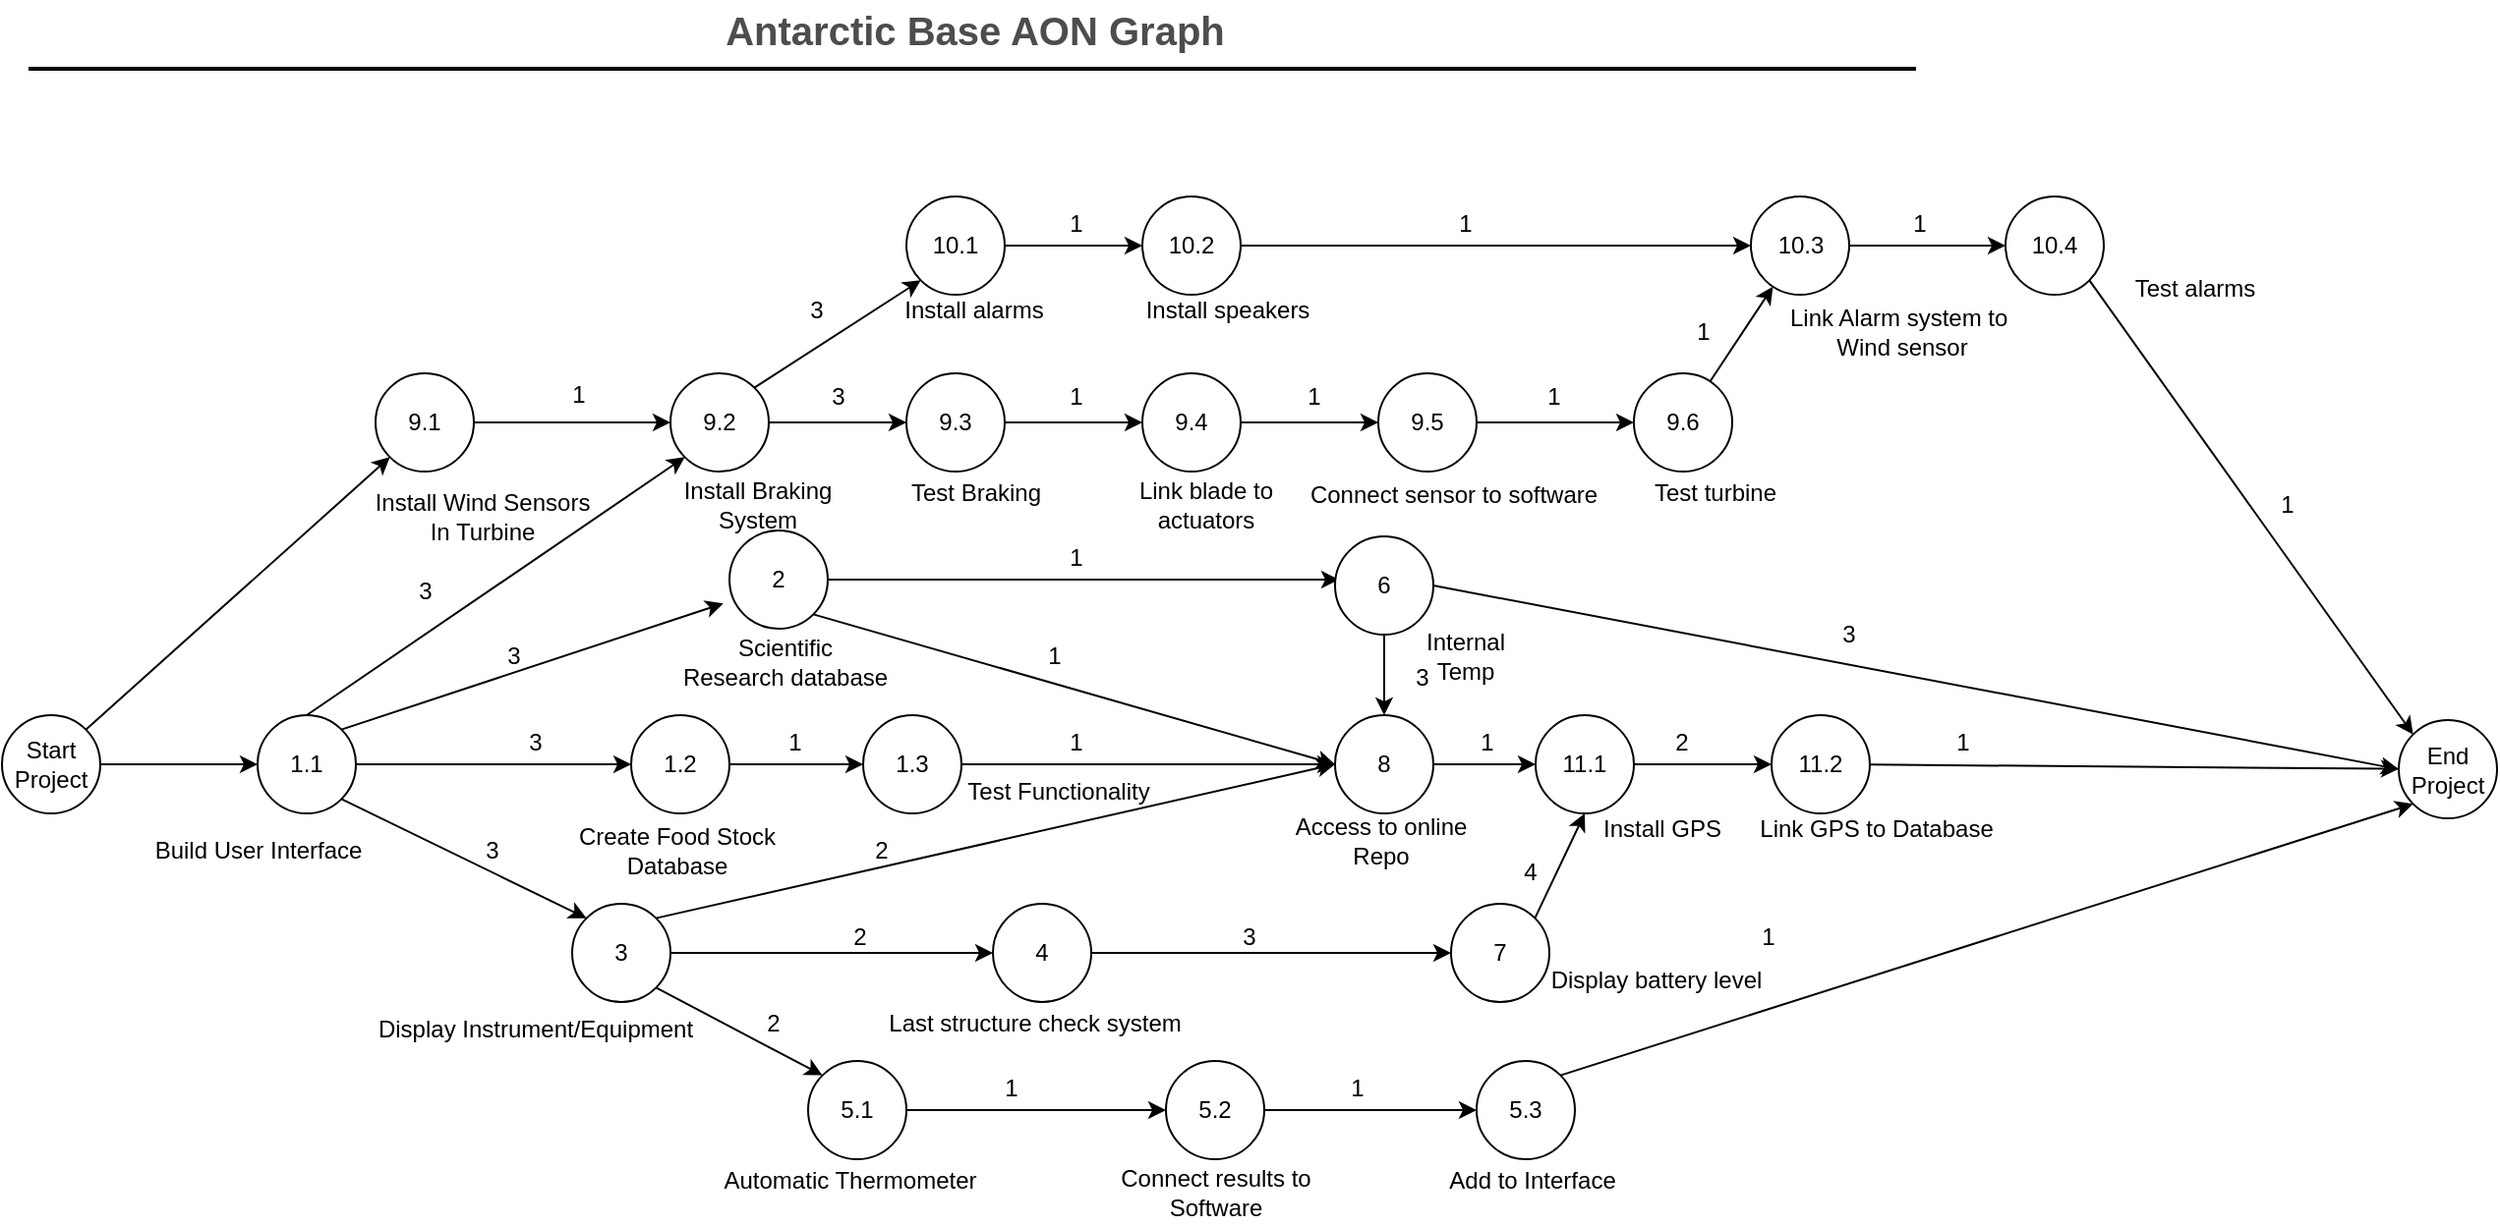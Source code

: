 <mxfile version="14.6.6" type="github">
  <diagram id="C2fSY1v2SiZeoUbDoYyL" name="Page-1">
    <mxGraphModel dx="1296" dy="882" grid="1" gridSize="11" guides="1" tooltips="1" connect="1" arrows="1" fold="1" page="1" pageScale="1" pageWidth="1654" pageHeight="1169" math="0" shadow="0">
      <root>
        <mxCell id="0" />
        <mxCell id="1" parent="0" />
        <mxCell id="3ne1QswCM8ZiEu4GHsYG-31" value="Antarctic Base AON Graph" style="text;html=1;strokeColor=none;fillColor=none;align=center;verticalAlign=middle;whiteSpace=wrap;rounded=0;fontStyle=1;fontSize=20;fontColor=#4D4D4D;" parent="1" vertex="1">
          <mxGeometry x="189.5" y="50" width="790" height="30" as="geometry" />
        </mxCell>
        <mxCell id="3ne1QswCM8ZiEu4GHsYG-32" value="" style="line;strokeWidth=2;html=1;fontSize=20;fontColor=#4D4D4D;" parent="1" vertex="1">
          <mxGeometry x="103.5" y="80" width="960" height="10" as="geometry" />
        </mxCell>
        <mxCell id="qaPBjsPgy6HT6tylqLjV-87" style="edgeStyle=none;rounded=0;orthogonalLoop=1;jettySize=auto;html=1;exitX=1;exitY=0;exitDx=0;exitDy=0;entryX=0;entryY=1;entryDx=0;entryDy=0;" edge="1" parent="1" source="qaPBjsPgy6HT6tylqLjV-7" target="qaPBjsPgy6HT6tylqLjV-81">
          <mxGeometry relative="1" as="geometry" />
        </mxCell>
        <mxCell id="qaPBjsPgy6HT6tylqLjV-7" value="5.3" style="ellipse;whiteSpace=wrap;html=1;aspect=fixed;" vertex="1" parent="1">
          <mxGeometry x="840" y="590" width="50" height="50" as="geometry" />
        </mxCell>
        <mxCell id="qaPBjsPgy6HT6tylqLjV-44" style="edgeStyle=none;rounded=0;orthogonalLoop=1;jettySize=auto;html=1;exitX=1;exitY=0.5;exitDx=0;exitDy=0;" edge="1" parent="1" source="qaPBjsPgy6HT6tylqLjV-8" target="qaPBjsPgy6HT6tylqLjV-7">
          <mxGeometry relative="1" as="geometry" />
        </mxCell>
        <mxCell id="qaPBjsPgy6HT6tylqLjV-8" value="5.2" style="ellipse;whiteSpace=wrap;html=1;aspect=fixed;" vertex="1" parent="1">
          <mxGeometry x="682" y="590" width="50" height="50" as="geometry" />
        </mxCell>
        <mxCell id="qaPBjsPgy6HT6tylqLjV-43" style="edgeStyle=none;rounded=0;orthogonalLoop=1;jettySize=auto;html=1;exitX=1;exitY=0.5;exitDx=0;exitDy=0;" edge="1" parent="1" source="qaPBjsPgy6HT6tylqLjV-9" target="qaPBjsPgy6HT6tylqLjV-8">
          <mxGeometry relative="1" as="geometry" />
        </mxCell>
        <mxCell id="qaPBjsPgy6HT6tylqLjV-9" value="5.1" style="ellipse;whiteSpace=wrap;html=1;aspect=fixed;" vertex="1" parent="1">
          <mxGeometry x="500" y="590" width="50" height="50" as="geometry" />
        </mxCell>
        <mxCell id="qaPBjsPgy6HT6tylqLjV-47" style="edgeStyle=none;rounded=0;orthogonalLoop=1;jettySize=auto;html=1;exitX=1;exitY=0.5;exitDx=0;exitDy=0;" edge="1" parent="1" source="qaPBjsPgy6HT6tylqLjV-11" target="qaPBjsPgy6HT6tylqLjV-26">
          <mxGeometry relative="1" as="geometry" />
        </mxCell>
        <mxCell id="qaPBjsPgy6HT6tylqLjV-11" value="4" style="ellipse;whiteSpace=wrap;html=1;aspect=fixed;" vertex="1" parent="1">
          <mxGeometry x="594" y="510" width="50" height="50" as="geometry" />
        </mxCell>
        <mxCell id="qaPBjsPgy6HT6tylqLjV-37" value="" style="edgeStyle=none;rounded=0;orthogonalLoop=1;jettySize=auto;html=1;" edge="1" parent="1" source="qaPBjsPgy6HT6tylqLjV-12" target="qaPBjsPgy6HT6tylqLjV-11">
          <mxGeometry relative="1" as="geometry" />
        </mxCell>
        <mxCell id="qaPBjsPgy6HT6tylqLjV-42" style="edgeStyle=none;rounded=0;orthogonalLoop=1;jettySize=auto;html=1;exitX=1;exitY=1;exitDx=0;exitDy=0;entryX=0;entryY=0;entryDx=0;entryDy=0;" edge="1" parent="1" source="qaPBjsPgy6HT6tylqLjV-12" target="qaPBjsPgy6HT6tylqLjV-9">
          <mxGeometry relative="1" as="geometry" />
        </mxCell>
        <mxCell id="qaPBjsPgy6HT6tylqLjV-55" style="edgeStyle=none;rounded=0;orthogonalLoop=1;jettySize=auto;html=1;exitX=1;exitY=0;exitDx=0;exitDy=0;entryX=0;entryY=0.5;entryDx=0;entryDy=0;" edge="1" parent="1" source="qaPBjsPgy6HT6tylqLjV-12" target="qaPBjsPgy6HT6tylqLjV-24">
          <mxGeometry relative="1" as="geometry">
            <mxPoint x="610" y="460" as="targetPoint" />
          </mxGeometry>
        </mxCell>
        <mxCell id="qaPBjsPgy6HT6tylqLjV-12" value="3" style="ellipse;whiteSpace=wrap;html=1;aspect=fixed;" vertex="1" parent="1">
          <mxGeometry x="380" y="510" width="50" height="50" as="geometry" />
        </mxCell>
        <mxCell id="qaPBjsPgy6HT6tylqLjV-46" style="edgeStyle=none;rounded=0;orthogonalLoop=1;jettySize=auto;html=1;exitX=1;exitY=0.5;exitDx=0;exitDy=0;" edge="1" parent="1" source="qaPBjsPgy6HT6tylqLjV-13">
          <mxGeometry relative="1" as="geometry">
            <mxPoint x="770" y="345" as="targetPoint" />
          </mxGeometry>
        </mxCell>
        <mxCell id="qaPBjsPgy6HT6tylqLjV-54" style="edgeStyle=none;rounded=0;orthogonalLoop=1;jettySize=auto;html=1;exitX=1;exitY=1;exitDx=0;exitDy=0;entryX=0;entryY=0.5;entryDx=0;entryDy=0;" edge="1" parent="1" source="qaPBjsPgy6HT6tylqLjV-13" target="qaPBjsPgy6HT6tylqLjV-24">
          <mxGeometry relative="1" as="geometry" />
        </mxCell>
        <mxCell id="qaPBjsPgy6HT6tylqLjV-13" value="2" style="ellipse;whiteSpace=wrap;html=1;aspect=fixed;" vertex="1" parent="1">
          <mxGeometry x="460" y="320" width="50" height="50" as="geometry" />
        </mxCell>
        <mxCell id="qaPBjsPgy6HT6tylqLjV-56" style="edgeStyle=none;rounded=0;orthogonalLoop=1;jettySize=auto;html=1;exitX=1;exitY=0.5;exitDx=0;exitDy=0;entryX=0;entryY=0.5;entryDx=0;entryDy=0;" edge="1" parent="1" source="qaPBjsPgy6HT6tylqLjV-14" target="qaPBjsPgy6HT6tylqLjV-24">
          <mxGeometry relative="1" as="geometry">
            <mxPoint x="610" y="438" as="targetPoint" />
          </mxGeometry>
        </mxCell>
        <mxCell id="qaPBjsPgy6HT6tylqLjV-14" value="1.3" style="ellipse;whiteSpace=wrap;html=1;aspect=fixed;" vertex="1" parent="1">
          <mxGeometry x="528" y="414" width="50" height="50" as="geometry" />
        </mxCell>
        <mxCell id="qaPBjsPgy6HT6tylqLjV-31" style="edgeStyle=orthogonalEdgeStyle;rounded=0;orthogonalLoop=1;jettySize=auto;html=1;exitX=1;exitY=0.5;exitDx=0;exitDy=0;" edge="1" parent="1" source="qaPBjsPgy6HT6tylqLjV-15" target="qaPBjsPgy6HT6tylqLjV-14">
          <mxGeometry relative="1" as="geometry" />
        </mxCell>
        <mxCell id="qaPBjsPgy6HT6tylqLjV-15" value="1.2" style="ellipse;whiteSpace=wrap;html=1;aspect=fixed;" vertex="1" parent="1">
          <mxGeometry x="410" y="414" width="50" height="50" as="geometry" />
        </mxCell>
        <mxCell id="qaPBjsPgy6HT6tylqLjV-30" style="edgeStyle=orthogonalEdgeStyle;rounded=0;orthogonalLoop=1;jettySize=auto;html=1;exitX=1;exitY=0.5;exitDx=0;exitDy=0;" edge="1" parent="1" source="qaPBjsPgy6HT6tylqLjV-16" target="qaPBjsPgy6HT6tylqLjV-15">
          <mxGeometry relative="1" as="geometry" />
        </mxCell>
        <mxCell id="qaPBjsPgy6HT6tylqLjV-36" style="edgeStyle=none;rounded=0;orthogonalLoop=1;jettySize=auto;html=1;exitX=1;exitY=1;exitDx=0;exitDy=0;entryX=0;entryY=0;entryDx=0;entryDy=0;" edge="1" parent="1" source="qaPBjsPgy6HT6tylqLjV-16" target="qaPBjsPgy6HT6tylqLjV-12">
          <mxGeometry relative="1" as="geometry" />
        </mxCell>
        <mxCell id="qaPBjsPgy6HT6tylqLjV-53" style="edgeStyle=none;rounded=0;orthogonalLoop=1;jettySize=auto;html=1;exitX=1;exitY=0;exitDx=0;exitDy=0;entryX=-0.063;entryY=0.743;entryDx=0;entryDy=0;entryPerimeter=0;" edge="1" parent="1" source="qaPBjsPgy6HT6tylqLjV-16" target="qaPBjsPgy6HT6tylqLjV-13">
          <mxGeometry relative="1" as="geometry">
            <mxPoint x="473" y="352" as="targetPoint" />
          </mxGeometry>
        </mxCell>
        <mxCell id="qaPBjsPgy6HT6tylqLjV-60" style="edgeStyle=none;rounded=0;orthogonalLoop=1;jettySize=auto;html=1;exitX=0.5;exitY=0;exitDx=0;exitDy=0;entryX=0;entryY=1;entryDx=0;entryDy=0;" edge="1" parent="1" source="qaPBjsPgy6HT6tylqLjV-16" target="qaPBjsPgy6HT6tylqLjV-22">
          <mxGeometry relative="1" as="geometry" />
        </mxCell>
        <mxCell id="qaPBjsPgy6HT6tylqLjV-16" value="1.1" style="ellipse;whiteSpace=wrap;html=1;aspect=fixed;" vertex="1" parent="1">
          <mxGeometry x="220" y="414" width="50" height="50" as="geometry" />
        </mxCell>
        <mxCell id="qaPBjsPgy6HT6tylqLjV-29" style="edgeStyle=orthogonalEdgeStyle;rounded=0;orthogonalLoop=1;jettySize=auto;html=1;" edge="1" parent="1" source="qaPBjsPgy6HT6tylqLjV-17" target="qaPBjsPgy6HT6tylqLjV-16">
          <mxGeometry relative="1" as="geometry" />
        </mxCell>
        <mxCell id="qaPBjsPgy6HT6tylqLjV-58" style="edgeStyle=none;rounded=0;orthogonalLoop=1;jettySize=auto;html=1;exitX=1;exitY=0;exitDx=0;exitDy=0;entryX=0;entryY=1;entryDx=0;entryDy=0;" edge="1" parent="1" source="qaPBjsPgy6HT6tylqLjV-17" target="qaPBjsPgy6HT6tylqLjV-25">
          <mxGeometry relative="1" as="geometry" />
        </mxCell>
        <mxCell id="qaPBjsPgy6HT6tylqLjV-17" value="Start Project" style="ellipse;whiteSpace=wrap;html=1;aspect=fixed;" vertex="1" parent="1">
          <mxGeometry x="90" y="414" width="50" height="50" as="geometry" />
        </mxCell>
        <mxCell id="qaPBjsPgy6HT6tylqLjV-64" value="" style="edgeStyle=none;rounded=0;orthogonalLoop=1;jettySize=auto;html=1;" edge="1" parent="1" source="qaPBjsPgy6HT6tylqLjV-22" target="qaPBjsPgy6HT6tylqLjV-61">
          <mxGeometry relative="1" as="geometry" />
        </mxCell>
        <mxCell id="qaPBjsPgy6HT6tylqLjV-69" style="edgeStyle=none;rounded=0;orthogonalLoop=1;jettySize=auto;html=1;exitX=1;exitY=0;exitDx=0;exitDy=0;entryX=0;entryY=1;entryDx=0;entryDy=0;" edge="1" parent="1" source="qaPBjsPgy6HT6tylqLjV-22" target="qaPBjsPgy6HT6tylqLjV-70">
          <mxGeometry relative="1" as="geometry">
            <mxPoint x="540" y="190" as="targetPoint" />
          </mxGeometry>
        </mxCell>
        <mxCell id="qaPBjsPgy6HT6tylqLjV-22" value="9.2" style="ellipse;whiteSpace=wrap;html=1;aspect=fixed;" vertex="1" parent="1">
          <mxGeometry x="430" y="240" width="50" height="50" as="geometry" />
        </mxCell>
        <mxCell id="qaPBjsPgy6HT6tylqLjV-86" style="edgeStyle=none;rounded=0;orthogonalLoop=1;jettySize=auto;html=1;exitX=1;exitY=0.5;exitDx=0;exitDy=0;entryX=0;entryY=0.5;entryDx=0;entryDy=0;" edge="1" parent="1" source="qaPBjsPgy6HT6tylqLjV-23" target="qaPBjsPgy6HT6tylqLjV-81">
          <mxGeometry relative="1" as="geometry" />
        </mxCell>
        <mxCell id="qaPBjsPgy6HT6tylqLjV-112" style="edgeStyle=none;rounded=0;orthogonalLoop=1;jettySize=auto;html=1;entryX=0.5;entryY=0;entryDx=0;entryDy=0;" edge="1" parent="1" source="qaPBjsPgy6HT6tylqLjV-23" target="qaPBjsPgy6HT6tylqLjV-24">
          <mxGeometry relative="1" as="geometry" />
        </mxCell>
        <mxCell id="qaPBjsPgy6HT6tylqLjV-23" value="6" style="ellipse;whiteSpace=wrap;html=1;aspect=fixed;" vertex="1" parent="1">
          <mxGeometry x="768" y="323" width="50" height="50" as="geometry" />
        </mxCell>
        <mxCell id="qaPBjsPgy6HT6tylqLjV-113" style="edgeStyle=none;rounded=0;orthogonalLoop=1;jettySize=auto;html=1;exitX=1;exitY=0.5;exitDx=0;exitDy=0;" edge="1" parent="1" source="qaPBjsPgy6HT6tylqLjV-24" target="qaPBjsPgy6HT6tylqLjV-90">
          <mxGeometry relative="1" as="geometry" />
        </mxCell>
        <mxCell id="qaPBjsPgy6HT6tylqLjV-24" value="8" style="ellipse;whiteSpace=wrap;html=1;aspect=fixed;" vertex="1" parent="1">
          <mxGeometry x="768" y="414" width="50" height="50" as="geometry" />
        </mxCell>
        <mxCell id="qaPBjsPgy6HT6tylqLjV-59" style="edgeStyle=none;rounded=0;orthogonalLoop=1;jettySize=auto;html=1;exitX=1;exitY=0.5;exitDx=0;exitDy=0;" edge="1" parent="1" source="qaPBjsPgy6HT6tylqLjV-25" target="qaPBjsPgy6HT6tylqLjV-22">
          <mxGeometry relative="1" as="geometry" />
        </mxCell>
        <mxCell id="qaPBjsPgy6HT6tylqLjV-25" value="9.1" style="ellipse;whiteSpace=wrap;html=1;aspect=fixed;" vertex="1" parent="1">
          <mxGeometry x="280" y="240" width="50" height="50" as="geometry" />
        </mxCell>
        <mxCell id="qaPBjsPgy6HT6tylqLjV-88" style="edgeStyle=none;rounded=0;orthogonalLoop=1;jettySize=auto;html=1;exitX=1;exitY=0;exitDx=0;exitDy=0;entryX=0.5;entryY=1;entryDx=0;entryDy=0;" edge="1" parent="1" source="qaPBjsPgy6HT6tylqLjV-26" target="qaPBjsPgy6HT6tylqLjV-90">
          <mxGeometry relative="1" as="geometry">
            <mxPoint x="913" y="473" as="targetPoint" />
          </mxGeometry>
        </mxCell>
        <mxCell id="qaPBjsPgy6HT6tylqLjV-26" value="7" style="ellipse;whiteSpace=wrap;html=1;aspect=fixed;" vertex="1" parent="1">
          <mxGeometry x="827" y="510" width="50" height="50" as="geometry" />
        </mxCell>
        <mxCell id="qaPBjsPgy6HT6tylqLjV-65" value="" style="edgeStyle=none;rounded=0;orthogonalLoop=1;jettySize=auto;html=1;" edge="1" parent="1" source="qaPBjsPgy6HT6tylqLjV-61" target="qaPBjsPgy6HT6tylqLjV-62">
          <mxGeometry relative="1" as="geometry" />
        </mxCell>
        <mxCell id="qaPBjsPgy6HT6tylqLjV-61" value="9.3" style="ellipse;whiteSpace=wrap;html=1;aspect=fixed;" vertex="1" parent="1">
          <mxGeometry x="550" y="240" width="50" height="50" as="geometry" />
        </mxCell>
        <mxCell id="qaPBjsPgy6HT6tylqLjV-66" value="" style="edgeStyle=none;rounded=0;orthogonalLoop=1;jettySize=auto;html=1;" edge="1" parent="1" source="qaPBjsPgy6HT6tylqLjV-62" target="qaPBjsPgy6HT6tylqLjV-63">
          <mxGeometry relative="1" as="geometry" />
        </mxCell>
        <mxCell id="qaPBjsPgy6HT6tylqLjV-62" value="9.4" style="ellipse;whiteSpace=wrap;html=1;aspect=fixed;" vertex="1" parent="1">
          <mxGeometry x="670" y="240" width="50" height="50" as="geometry" />
        </mxCell>
        <mxCell id="qaPBjsPgy6HT6tylqLjV-68" value="" style="edgeStyle=none;rounded=0;orthogonalLoop=1;jettySize=auto;html=1;" edge="1" parent="1" source="qaPBjsPgy6HT6tylqLjV-63" target="qaPBjsPgy6HT6tylqLjV-67">
          <mxGeometry relative="1" as="geometry" />
        </mxCell>
        <mxCell id="qaPBjsPgy6HT6tylqLjV-63" value="9.5" style="ellipse;whiteSpace=wrap;html=1;aspect=fixed;" vertex="1" parent="1">
          <mxGeometry x="790" y="240" width="50" height="50" as="geometry" />
        </mxCell>
        <mxCell id="qaPBjsPgy6HT6tylqLjV-80" value="" style="edgeStyle=none;rounded=0;orthogonalLoop=1;jettySize=auto;html=1;" edge="1" parent="1" source="qaPBjsPgy6HT6tylqLjV-67" target="qaPBjsPgy6HT6tylqLjV-76">
          <mxGeometry relative="1" as="geometry" />
        </mxCell>
        <mxCell id="qaPBjsPgy6HT6tylqLjV-67" value="9.6" style="ellipse;whiteSpace=wrap;html=1;aspect=fixed;" vertex="1" parent="1">
          <mxGeometry x="920" y="240" width="50" height="50" as="geometry" />
        </mxCell>
        <mxCell id="qaPBjsPgy6HT6tylqLjV-75" value="" style="edgeStyle=none;rounded=0;orthogonalLoop=1;jettySize=auto;html=1;" edge="1" parent="1" source="qaPBjsPgy6HT6tylqLjV-70" target="qaPBjsPgy6HT6tylqLjV-74">
          <mxGeometry relative="1" as="geometry" />
        </mxCell>
        <mxCell id="qaPBjsPgy6HT6tylqLjV-70" value="10.1" style="ellipse;whiteSpace=wrap;html=1;aspect=fixed;" vertex="1" parent="1">
          <mxGeometry x="550" y="150" width="50" height="50" as="geometry" />
        </mxCell>
        <mxCell id="qaPBjsPgy6HT6tylqLjV-79" style="edgeStyle=none;rounded=0;orthogonalLoop=1;jettySize=auto;html=1;" edge="1" parent="1" source="qaPBjsPgy6HT6tylqLjV-74" target="qaPBjsPgy6HT6tylqLjV-76">
          <mxGeometry relative="1" as="geometry" />
        </mxCell>
        <mxCell id="qaPBjsPgy6HT6tylqLjV-74" value="10.2" style="ellipse;whiteSpace=wrap;html=1;aspect=fixed;" vertex="1" parent="1">
          <mxGeometry x="670" y="150" width="50" height="50" as="geometry" />
        </mxCell>
        <mxCell id="qaPBjsPgy6HT6tylqLjV-152" value="" style="edgeStyle=none;rounded=0;orthogonalLoop=1;jettySize=auto;html=1;" edge="1" parent="1" source="qaPBjsPgy6HT6tylqLjV-76" target="qaPBjsPgy6HT6tylqLjV-149">
          <mxGeometry relative="1" as="geometry" />
        </mxCell>
        <mxCell id="qaPBjsPgy6HT6tylqLjV-76" value="10.3" style="ellipse;whiteSpace=wrap;html=1;aspect=fixed;" vertex="1" parent="1">
          <mxGeometry x="979.5" y="150" width="50" height="50" as="geometry" />
        </mxCell>
        <mxCell id="qaPBjsPgy6HT6tylqLjV-81" value="End Project&lt;br&gt;" style="ellipse;whiteSpace=wrap;html=1;aspect=fixed;" vertex="1" parent="1">
          <mxGeometry x="1309" y="416.5" width="50" height="50" as="geometry" />
        </mxCell>
        <mxCell id="qaPBjsPgy6HT6tylqLjV-91" value="" style="edgeStyle=none;rounded=0;orthogonalLoop=1;jettySize=auto;html=1;" edge="1" parent="1" source="qaPBjsPgy6HT6tylqLjV-89" target="qaPBjsPgy6HT6tylqLjV-81">
          <mxGeometry relative="1" as="geometry" />
        </mxCell>
        <mxCell id="qaPBjsPgy6HT6tylqLjV-89" value="11.2" style="ellipse;whiteSpace=wrap;html=1;aspect=fixed;" vertex="1" parent="1">
          <mxGeometry x="990" y="414" width="50" height="50" as="geometry" />
        </mxCell>
        <mxCell id="qaPBjsPgy6HT6tylqLjV-92" value="" style="edgeStyle=none;rounded=0;orthogonalLoop=1;jettySize=auto;html=1;" edge="1" parent="1" source="qaPBjsPgy6HT6tylqLjV-90" target="qaPBjsPgy6HT6tylqLjV-89">
          <mxGeometry relative="1" as="geometry" />
        </mxCell>
        <mxCell id="qaPBjsPgy6HT6tylqLjV-90" value="11.1" style="ellipse;whiteSpace=wrap;html=1;aspect=fixed;" vertex="1" parent="1">
          <mxGeometry x="870" y="414" width="50" height="50" as="geometry" />
        </mxCell>
        <mxCell id="qaPBjsPgy6HT6tylqLjV-96" value="3" style="text;html=1;align=center;verticalAlign=middle;resizable=0;points=[];autosize=1;strokeColor=none;" vertex="1" parent="1">
          <mxGeometry x="294" y="340" width="22" height="22" as="geometry" />
        </mxCell>
        <mxCell id="qaPBjsPgy6HT6tylqLjV-97" value="3" style="text;html=1;align=center;verticalAlign=middle;resizable=0;points=[];autosize=1;strokeColor=none;" vertex="1" parent="1">
          <mxGeometry x="339" y="373" width="22" height="22" as="geometry" />
        </mxCell>
        <mxCell id="qaPBjsPgy6HT6tylqLjV-98" value="3" style="text;html=1;align=center;verticalAlign=middle;resizable=0;points=[];autosize=1;strokeColor=none;" vertex="1" parent="1">
          <mxGeometry x="350" y="417" width="22" height="22" as="geometry" />
        </mxCell>
        <mxCell id="qaPBjsPgy6HT6tylqLjV-99" value="3" style="text;html=1;align=center;verticalAlign=middle;resizable=0;points=[];autosize=1;strokeColor=none;" vertex="1" parent="1">
          <mxGeometry x="328" y="472" width="22" height="22" as="geometry" />
        </mxCell>
        <mxCell id="qaPBjsPgy6HT6tylqLjV-100" value="1" style="text;html=1;align=center;verticalAlign=middle;resizable=0;points=[];autosize=1;strokeColor=none;" vertex="1" parent="1">
          <mxGeometry x="372" y="240" width="22" height="22" as="geometry" />
        </mxCell>
        <mxCell id="qaPBjsPgy6HT6tylqLjV-101" value="3" style="text;html=1;align=center;verticalAlign=middle;resizable=0;points=[];autosize=1;strokeColor=none;" vertex="1" parent="1">
          <mxGeometry x="504" y="241" width="22" height="22" as="geometry" />
        </mxCell>
        <mxCell id="qaPBjsPgy6HT6tylqLjV-102" value="1" style="text;html=1;align=center;verticalAlign=middle;resizable=0;points=[];autosize=1;strokeColor=none;" vertex="1" parent="1">
          <mxGeometry x="625" y="241" width="22" height="22" as="geometry" />
        </mxCell>
        <mxCell id="qaPBjsPgy6HT6tylqLjV-103" value="1" style="text;html=1;align=center;verticalAlign=middle;resizable=0;points=[];autosize=1;strokeColor=none;" vertex="1" parent="1">
          <mxGeometry x="746" y="241" width="22" height="22" as="geometry" />
        </mxCell>
        <mxCell id="qaPBjsPgy6HT6tylqLjV-104" value="1" style="text;html=1;align=center;verticalAlign=middle;resizable=0;points=[];autosize=1;strokeColor=none;" vertex="1" parent="1">
          <mxGeometry x="868" y="241" width="22" height="22" as="geometry" />
        </mxCell>
        <mxCell id="qaPBjsPgy6HT6tylqLjV-105" value="1" style="text;html=1;align=center;verticalAlign=middle;resizable=0;points=[];autosize=1;strokeColor=none;" vertex="1" parent="1">
          <mxGeometry x="944" y="208" width="22" height="22" as="geometry" />
        </mxCell>
        <mxCell id="qaPBjsPgy6HT6tylqLjV-106" value="3" style="text;html=1;align=center;verticalAlign=middle;resizable=0;points=[];autosize=1;strokeColor=none;" vertex="1" parent="1">
          <mxGeometry x="493" y="197" width="22" height="22" as="geometry" />
        </mxCell>
        <mxCell id="qaPBjsPgy6HT6tylqLjV-107" value="1" style="text;html=1;align=center;verticalAlign=middle;resizable=0;points=[];autosize=1;strokeColor=none;" vertex="1" parent="1">
          <mxGeometry x="625" y="153" width="22" height="22" as="geometry" />
        </mxCell>
        <mxCell id="qaPBjsPgy6HT6tylqLjV-108" value="1" style="text;html=1;align=center;verticalAlign=middle;resizable=0;points=[];autosize=1;strokeColor=none;" vertex="1" parent="1">
          <mxGeometry x="823" y="153" width="22" height="22" as="geometry" />
        </mxCell>
        <mxCell id="qaPBjsPgy6HT6tylqLjV-109" value="1" style="text;html=1;align=center;verticalAlign=middle;resizable=0;points=[];autosize=1;strokeColor=none;" vertex="1" parent="1">
          <mxGeometry x="1054" y="153" width="22" height="22" as="geometry" />
        </mxCell>
        <mxCell id="qaPBjsPgy6HT6tylqLjV-110" value="2" style="text;html=1;align=center;verticalAlign=middle;resizable=0;points=[];autosize=1;strokeColor=none;" vertex="1" parent="1">
          <mxGeometry x="471" y="560" width="22" height="22" as="geometry" />
        </mxCell>
        <mxCell id="qaPBjsPgy6HT6tylqLjV-114" value="1" style="text;html=1;align=center;verticalAlign=middle;resizable=0;points=[];autosize=1;strokeColor=none;" vertex="1" parent="1">
          <mxGeometry x="614" y="373" width="22" height="22" as="geometry" />
        </mxCell>
        <mxCell id="qaPBjsPgy6HT6tylqLjV-116" value="1" style="text;html=1;align=center;verticalAlign=middle;resizable=0;points=[];autosize=1;strokeColor=none;" vertex="1" parent="1">
          <mxGeometry x="482" y="417" width="22" height="22" as="geometry" />
        </mxCell>
        <mxCell id="qaPBjsPgy6HT6tylqLjV-117" value="1" style="text;html=1;align=center;verticalAlign=middle;resizable=0;points=[];autosize=1;strokeColor=none;" vertex="1" parent="1">
          <mxGeometry x="625" y="417" width="22" height="22" as="geometry" />
        </mxCell>
        <mxCell id="qaPBjsPgy6HT6tylqLjV-118" value="2" style="text;html=1;align=center;verticalAlign=middle;resizable=0;points=[];autosize=1;strokeColor=none;" vertex="1" parent="1">
          <mxGeometry x="526" y="472" width="22" height="22" as="geometry" />
        </mxCell>
        <mxCell id="qaPBjsPgy6HT6tylqLjV-119" value="2" style="text;html=1;align=center;verticalAlign=middle;resizable=0;points=[];autosize=1;strokeColor=none;" vertex="1" parent="1">
          <mxGeometry x="515" y="516" width="22" height="22" as="geometry" />
        </mxCell>
        <mxCell id="qaPBjsPgy6HT6tylqLjV-120" value="1" style="text;html=1;align=center;verticalAlign=middle;resizable=0;points=[];autosize=1;strokeColor=none;" vertex="1" parent="1">
          <mxGeometry x="625" y="323" width="22" height="22" as="geometry" />
        </mxCell>
        <mxCell id="qaPBjsPgy6HT6tylqLjV-121" value="3" style="text;html=1;align=center;verticalAlign=middle;resizable=0;points=[];autosize=1;strokeColor=none;" vertex="1" parent="1">
          <mxGeometry x="1018" y="362" width="22" height="22" as="geometry" />
        </mxCell>
        <mxCell id="qaPBjsPgy6HT6tylqLjV-122" value="3" style="text;html=1;align=center;verticalAlign=middle;resizable=0;points=[];autosize=1;strokeColor=none;" vertex="1" parent="1">
          <mxGeometry x="801" y="384" width="22" height="22" as="geometry" />
        </mxCell>
        <mxCell id="qaPBjsPgy6HT6tylqLjV-123" value="3" style="text;html=1;align=center;verticalAlign=middle;resizable=0;points=[];autosize=1;strokeColor=none;" vertex="1" parent="1">
          <mxGeometry x="713" y="516" width="22" height="22" as="geometry" />
        </mxCell>
        <mxCell id="qaPBjsPgy6HT6tylqLjV-124" value="4" style="text;html=1;align=center;verticalAlign=middle;resizable=0;points=[];autosize=1;strokeColor=none;" vertex="1" parent="1">
          <mxGeometry x="856" y="483" width="22" height="22" as="geometry" />
        </mxCell>
        <mxCell id="qaPBjsPgy6HT6tylqLjV-125" value="1" style="text;html=1;align=center;verticalAlign=middle;resizable=0;points=[];autosize=1;strokeColor=none;" vertex="1" parent="1">
          <mxGeometry x="834" y="417" width="22" height="22" as="geometry" />
        </mxCell>
        <mxCell id="qaPBjsPgy6HT6tylqLjV-126" value="2" style="text;html=1;align=center;verticalAlign=middle;resizable=0;points=[];autosize=1;strokeColor=none;" vertex="1" parent="1">
          <mxGeometry x="933" y="417" width="22" height="22" as="geometry" />
        </mxCell>
        <mxCell id="qaPBjsPgy6HT6tylqLjV-127" value="1" style="text;html=1;align=center;verticalAlign=middle;resizable=0;points=[];autosize=1;strokeColor=none;" vertex="1" parent="1">
          <mxGeometry x="1076" y="417" width="22" height="22" as="geometry" />
        </mxCell>
        <mxCell id="qaPBjsPgy6HT6tylqLjV-128" value="1" style="text;html=1;align=center;verticalAlign=middle;resizable=0;points=[];autosize=1;strokeColor=none;" vertex="1" parent="1">
          <mxGeometry x="592" y="593" width="22" height="22" as="geometry" />
        </mxCell>
        <mxCell id="qaPBjsPgy6HT6tylqLjV-129" value="1" style="text;html=1;align=center;verticalAlign=middle;resizable=0;points=[];autosize=1;strokeColor=none;" vertex="1" parent="1">
          <mxGeometry x="768" y="593" width="22" height="22" as="geometry" />
        </mxCell>
        <mxCell id="qaPBjsPgy6HT6tylqLjV-130" value="1" style="text;html=1;align=center;verticalAlign=middle;resizable=0;points=[];autosize=1;strokeColor=none;" vertex="1" parent="1">
          <mxGeometry x="977" y="516" width="22" height="22" as="geometry" />
        </mxCell>
        <mxCell id="qaPBjsPgy6HT6tylqLjV-131" value="Build User Interface" style="text;html=1;align=center;verticalAlign=middle;resizable=0;points=[];autosize=1;strokeColor=none;" vertex="1" parent="1">
          <mxGeometry x="159" y="472" width="121" height="22" as="geometry" />
        </mxCell>
        <mxCell id="qaPBjsPgy6HT6tylqLjV-132" value="Create Food Stock&lt;br&gt;Database" style="text;html=1;align=center;verticalAlign=middle;resizable=0;points=[];autosize=1;strokeColor=none;" vertex="1" parent="1">
          <mxGeometry x="372" y="466.5" width="121" height="33" as="geometry" />
        </mxCell>
        <mxCell id="qaPBjsPgy6HT6tylqLjV-133" value="Display Instrument/Equipment" style="text;html=1;align=center;verticalAlign=middle;resizable=0;points=[];autosize=1;strokeColor=none;" vertex="1" parent="1">
          <mxGeometry x="273" y="563" width="176" height="22" as="geometry" />
        </mxCell>
        <mxCell id="qaPBjsPgy6HT6tylqLjV-135" value="Last structure check system" style="text;html=1;align=center;verticalAlign=middle;resizable=0;points=[];autosize=1;strokeColor=none;" vertex="1" parent="1">
          <mxGeometry x="532" y="560" width="165" height="22" as="geometry" />
        </mxCell>
        <mxCell id="qaPBjsPgy6HT6tylqLjV-136" value="Automatic Thermometer" style="text;html=1;align=center;verticalAlign=middle;resizable=0;points=[];autosize=1;strokeColor=none;" vertex="1" parent="1">
          <mxGeometry x="449" y="640" width="143" height="22" as="geometry" />
        </mxCell>
        <mxCell id="qaPBjsPgy6HT6tylqLjV-137" value="Connect results to&lt;br&gt;Software" style="text;html=1;align=center;verticalAlign=middle;resizable=0;points=[];autosize=1;strokeColor=none;" vertex="1" parent="1">
          <mxGeometry x="652" y="640" width="110" height="33" as="geometry" />
        </mxCell>
        <mxCell id="qaPBjsPgy6HT6tylqLjV-138" value="Add to Interface" style="text;html=1;align=center;verticalAlign=middle;resizable=0;points=[];autosize=1;strokeColor=none;" vertex="1" parent="1">
          <mxGeometry x="818" y="640" width="99" height="22" as="geometry" />
        </mxCell>
        <mxCell id="qaPBjsPgy6HT6tylqLjV-139" value="Test Functionality" style="text;html=1;align=center;verticalAlign=middle;resizable=0;points=[];autosize=1;strokeColor=none;" vertex="1" parent="1">
          <mxGeometry x="572" y="442" width="110" height="22" as="geometry" />
        </mxCell>
        <mxCell id="qaPBjsPgy6HT6tylqLjV-140" value="Install Wind Sensors&lt;br&gt;In Turbine" style="text;html=1;align=center;verticalAlign=middle;resizable=0;points=[];autosize=1;strokeColor=none;" vertex="1" parent="1">
          <mxGeometry x="273" y="296" width="121" height="33" as="geometry" />
        </mxCell>
        <mxCell id="qaPBjsPgy6HT6tylqLjV-141" value="Install Braking&lt;br&gt;System" style="text;html=1;align=center;verticalAlign=middle;resizable=0;points=[];autosize=1;strokeColor=none;" vertex="1" parent="1">
          <mxGeometry x="430" y="290.5" width="88" height="33" as="geometry" />
        </mxCell>
        <mxCell id="qaPBjsPgy6HT6tylqLjV-142" value="Test Braking" style="text;html=1;align=center;verticalAlign=middle;resizable=0;points=[];autosize=1;strokeColor=none;" vertex="1" parent="1">
          <mxGeometry x="540.5" y="290" width="88" height="22" as="geometry" />
        </mxCell>
        <mxCell id="qaPBjsPgy6HT6tylqLjV-143" value="Link blade to&lt;br&gt;actuators" style="text;html=1;align=center;verticalAlign=middle;resizable=0;points=[];autosize=1;strokeColor=none;" vertex="1" parent="1">
          <mxGeometry x="658" y="290" width="88" height="33" as="geometry" />
        </mxCell>
        <mxCell id="qaPBjsPgy6HT6tylqLjV-144" value="Connect sensor to software" style="text;html=1;align=center;verticalAlign=middle;resizable=0;points=[];autosize=1;strokeColor=none;" vertex="1" parent="1">
          <mxGeometry x="745" y="290.5" width="165" height="22" as="geometry" />
        </mxCell>
        <mxCell id="qaPBjsPgy6HT6tylqLjV-145" value="Test turbine" style="text;html=1;align=center;verticalAlign=middle;resizable=0;points=[];autosize=1;strokeColor=none;" vertex="1" parent="1">
          <mxGeometry x="922" y="290" width="77" height="22" as="geometry" />
        </mxCell>
        <mxCell id="qaPBjsPgy6HT6tylqLjV-146" value="Install alarms" style="text;html=1;align=center;verticalAlign=middle;resizable=0;points=[];autosize=1;strokeColor=none;" vertex="1" parent="1">
          <mxGeometry x="539.5" y="197" width="88" height="22" as="geometry" />
        </mxCell>
        <mxCell id="qaPBjsPgy6HT6tylqLjV-147" value="Install speakers" style="text;html=1;align=center;verticalAlign=middle;resizable=0;points=[];autosize=1;strokeColor=none;" vertex="1" parent="1">
          <mxGeometry x="663" y="197" width="99" height="22" as="geometry" />
        </mxCell>
        <mxCell id="qaPBjsPgy6HT6tylqLjV-148" value="Link Alarm system to&amp;nbsp;&lt;br&gt;Wind sensor" style="text;html=1;align=center;verticalAlign=middle;resizable=0;points=[];autosize=1;strokeColor=none;" vertex="1" parent="1">
          <mxGeometry x="990" y="202.5" width="132" height="33" as="geometry" />
        </mxCell>
        <mxCell id="qaPBjsPgy6HT6tylqLjV-153" style="edgeStyle=none;rounded=0;orthogonalLoop=1;jettySize=auto;html=1;exitX=1;exitY=1;exitDx=0;exitDy=0;entryX=0;entryY=0;entryDx=0;entryDy=0;" edge="1" parent="1" source="qaPBjsPgy6HT6tylqLjV-149" target="qaPBjsPgy6HT6tylqLjV-81">
          <mxGeometry relative="1" as="geometry" />
        </mxCell>
        <mxCell id="qaPBjsPgy6HT6tylqLjV-149" value="10.4" style="ellipse;whiteSpace=wrap;html=1;aspect=fixed;" vertex="1" parent="1">
          <mxGeometry x="1109" y="150" width="50" height="50" as="geometry" />
        </mxCell>
        <mxCell id="qaPBjsPgy6HT6tylqLjV-154" value="Test alarms" style="text;html=1;align=center;verticalAlign=middle;resizable=0;points=[];autosize=1;strokeColor=none;" vertex="1" parent="1">
          <mxGeometry x="1166" y="186" width="77" height="22" as="geometry" />
        </mxCell>
        <mxCell id="qaPBjsPgy6HT6tylqLjV-155" value="1" style="text;html=1;align=center;verticalAlign=middle;resizable=0;points=[];autosize=1;strokeColor=none;" vertex="1" parent="1">
          <mxGeometry x="1241" y="296" width="22" height="22" as="geometry" />
        </mxCell>
        <mxCell id="qaPBjsPgy6HT6tylqLjV-156" value="Access to online&lt;br&gt;Repo" style="text;html=1;align=center;verticalAlign=middle;resizable=0;points=[];autosize=1;strokeColor=none;" vertex="1" parent="1">
          <mxGeometry x="741" y="461" width="99" height="33" as="geometry" />
        </mxCell>
        <mxCell id="qaPBjsPgy6HT6tylqLjV-157" value="Display battery level" style="text;html=1;align=center;verticalAlign=middle;resizable=0;points=[];autosize=1;strokeColor=none;" vertex="1" parent="1">
          <mxGeometry x="870" y="538" width="121" height="22" as="geometry" />
        </mxCell>
        <mxCell id="qaPBjsPgy6HT6tylqLjV-158" value="Install GPS" style="text;html=1;align=center;verticalAlign=middle;resizable=0;points=[];autosize=1;strokeColor=none;" vertex="1" parent="1">
          <mxGeometry x="895" y="461" width="77" height="22" as="geometry" />
        </mxCell>
        <mxCell id="qaPBjsPgy6HT6tylqLjV-159" value="Link GPS to Database" style="text;html=1;align=center;verticalAlign=middle;resizable=0;points=[];autosize=1;strokeColor=none;" vertex="1" parent="1">
          <mxGeometry x="977" y="461" width="132" height="22" as="geometry" />
        </mxCell>
        <mxCell id="qaPBjsPgy6HT6tylqLjV-160" value="Internal&lt;br&gt;Temp" style="text;html=1;align=center;verticalAlign=middle;resizable=0;points=[];autosize=1;strokeColor=none;" vertex="1" parent="1">
          <mxGeometry x="806.5" y="367.5" width="55" height="33" as="geometry" />
        </mxCell>
        <mxCell id="qaPBjsPgy6HT6tylqLjV-161" value="Scientific&lt;br&gt;Research database" style="text;html=1;align=center;verticalAlign=middle;resizable=0;points=[];autosize=1;strokeColor=none;" vertex="1" parent="1">
          <mxGeometry x="427" y="370" width="121" height="33" as="geometry" />
        </mxCell>
      </root>
    </mxGraphModel>
  </diagram>
</mxfile>
